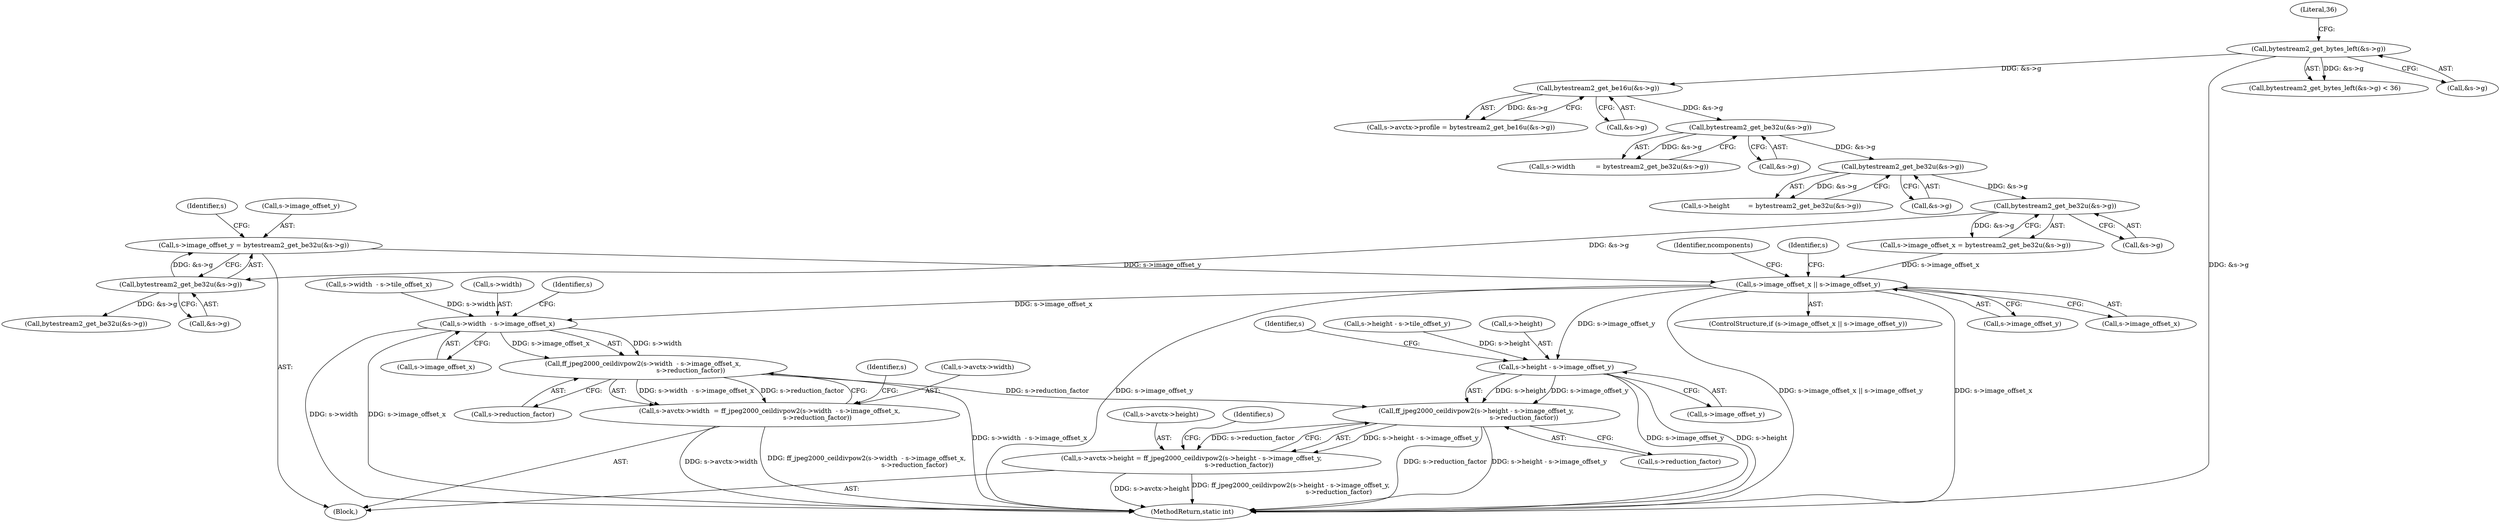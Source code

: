 digraph "0_FFmpeg_780669ef7c23c00836a24921fcc6b03be2b8ca4a@pointer" {
"1000177" [label="(Call,s->image_offset_y = bytestream2_get_be32u(&s->g))"];
"1000181" [label="(Call,bytestream2_get_be32u(&s->g))"];
"1000172" [label="(Call,bytestream2_get_be32u(&s->g))"];
"1000163" [label="(Call,bytestream2_get_be32u(&s->g))"];
"1000154" [label="(Call,bytestream2_get_be32u(&s->g))"];
"1000145" [label="(Call,bytestream2_get_be16u(&s->g))"];
"1000131" [label="(Call,bytestream2_get_bytes_left(&s->g))"];
"1000230" [label="(Call,s->image_offset_x || s->image_offset_y)"];
"1000640" [label="(Call,s->width  - s->image_offset_x)"];
"1000639" [label="(Call,ff_jpeg2000_ceildivpow2(s->width  - s->image_offset_x,\n                                               s->reduction_factor))"];
"1000633" [label="(Call,s->avctx->width  = ff_jpeg2000_ceildivpow2(s->width  - s->image_offset_x,\n                                               s->reduction_factor))"];
"1000656" [label="(Call,ff_jpeg2000_ceildivpow2(s->height - s->image_offset_y,\n                                               s->reduction_factor))"];
"1000650" [label="(Call,s->avctx->height = ff_jpeg2000_ceildivpow2(s->height - s->image_offset_y,\n                                               s->reduction_factor))"];
"1000657" [label="(Call,s->height - s->image_offset_y)"];
"1000150" [label="(Call,s->width          = bytestream2_get_be32u(&s->g))"];
"1000641" [label="(Call,s->width)"];
"1000155" [label="(Call,&s->g)"];
"1000154" [label="(Call,bytestream2_get_be32u(&s->g))"];
"1000648" [label="(Identifier,s)"];
"1000230" [label="(Call,s->image_offset_x || s->image_offset_y)"];
"1000640" [label="(Call,s->width  - s->image_offset_x)"];
"1000181" [label="(Call,bytestream2_get_be32u(&s->g))"];
"1000665" [label="(Identifier,s)"];
"1000159" [label="(Call,s->height         = bytestream2_get_be32u(&s->g))"];
"1000136" [label="(Literal,36)"];
"1000231" [label="(Call,s->image_offset_x)"];
"1000177" [label="(Call,s->image_offset_y = bytestream2_get_be32u(&s->g))"];
"1000139" [label="(Call,s->avctx->profile = bytestream2_get_be16u(&s->g))"];
"1000247" [label="(Identifier,ncomponents)"];
"1000657" [label="(Call,s->height - s->image_offset_y)"];
"1000131" [label="(Call,bytestream2_get_bytes_left(&s->g))"];
"1000190" [label="(Call,bytestream2_get_be32u(&s->g))"];
"1000130" [label="(Call,bytestream2_get_bytes_left(&s->g) < 36)"];
"1000664" [label="(Call,s->reduction_factor)"];
"1000653" [label="(Identifier,s)"];
"1000651" [label="(Call,s->avctx->height)"];
"1000114" [label="(Block,)"];
"1000672" [label="(Identifier,s)"];
"1000511" [label="(Call,s->height - s->tile_offset_y)"];
"1000656" [label="(Call,ff_jpeg2000_ceildivpow2(s->height - s->image_offset_y,\n                                               s->reduction_factor))"];
"1000229" [label="(ControlStructure,if (s->image_offset_x || s->image_offset_y))"];
"1000182" [label="(Call,&s->g)"];
"1000633" [label="(Call,s->avctx->width  = ff_jpeg2000_ceildivpow2(s->width  - s->image_offset_x,\n                                               s->reduction_factor))"];
"1000173" [label="(Call,&s->g)"];
"1000496" [label="(Call,s->width  - s->tile_offset_x)"];
"1000647" [label="(Call,s->reduction_factor)"];
"1000661" [label="(Call,s->image_offset_y)"];
"1000846" [label="(MethodReturn,static int)"];
"1000145" [label="(Call,bytestream2_get_be16u(&s->g))"];
"1000634" [label="(Call,s->avctx->width)"];
"1000178" [label="(Call,s->image_offset_y)"];
"1000234" [label="(Call,s->image_offset_y)"];
"1000240" [label="(Identifier,s)"];
"1000639" [label="(Call,ff_jpeg2000_ceildivpow2(s->width  - s->image_offset_x,\n                                               s->reduction_factor))"];
"1000168" [label="(Call,s->image_offset_x = bytestream2_get_be32u(&s->g))"];
"1000650" [label="(Call,s->avctx->height = ff_jpeg2000_ceildivpow2(s->height - s->image_offset_y,\n                                               s->reduction_factor))"];
"1000188" [label="(Identifier,s)"];
"1000146" [label="(Call,&s->g)"];
"1000658" [label="(Call,s->height)"];
"1000163" [label="(Call,bytestream2_get_be32u(&s->g))"];
"1000644" [label="(Call,s->image_offset_x)"];
"1000132" [label="(Call,&s->g)"];
"1000164" [label="(Call,&s->g)"];
"1000172" [label="(Call,bytestream2_get_be32u(&s->g))"];
"1000177" -> "1000114"  [label="AST: "];
"1000177" -> "1000181"  [label="CFG: "];
"1000178" -> "1000177"  [label="AST: "];
"1000181" -> "1000177"  [label="AST: "];
"1000188" -> "1000177"  [label="CFG: "];
"1000181" -> "1000177"  [label="DDG: &s->g"];
"1000177" -> "1000230"  [label="DDG: s->image_offset_y"];
"1000181" -> "1000182"  [label="CFG: "];
"1000182" -> "1000181"  [label="AST: "];
"1000172" -> "1000181"  [label="DDG: &s->g"];
"1000181" -> "1000190"  [label="DDG: &s->g"];
"1000172" -> "1000168"  [label="AST: "];
"1000172" -> "1000173"  [label="CFG: "];
"1000173" -> "1000172"  [label="AST: "];
"1000168" -> "1000172"  [label="CFG: "];
"1000172" -> "1000168"  [label="DDG: &s->g"];
"1000163" -> "1000172"  [label="DDG: &s->g"];
"1000163" -> "1000159"  [label="AST: "];
"1000163" -> "1000164"  [label="CFG: "];
"1000164" -> "1000163"  [label="AST: "];
"1000159" -> "1000163"  [label="CFG: "];
"1000163" -> "1000159"  [label="DDG: &s->g"];
"1000154" -> "1000163"  [label="DDG: &s->g"];
"1000154" -> "1000150"  [label="AST: "];
"1000154" -> "1000155"  [label="CFG: "];
"1000155" -> "1000154"  [label="AST: "];
"1000150" -> "1000154"  [label="CFG: "];
"1000154" -> "1000150"  [label="DDG: &s->g"];
"1000145" -> "1000154"  [label="DDG: &s->g"];
"1000145" -> "1000139"  [label="AST: "];
"1000145" -> "1000146"  [label="CFG: "];
"1000146" -> "1000145"  [label="AST: "];
"1000139" -> "1000145"  [label="CFG: "];
"1000145" -> "1000139"  [label="DDG: &s->g"];
"1000131" -> "1000145"  [label="DDG: &s->g"];
"1000131" -> "1000130"  [label="AST: "];
"1000131" -> "1000132"  [label="CFG: "];
"1000132" -> "1000131"  [label="AST: "];
"1000136" -> "1000131"  [label="CFG: "];
"1000131" -> "1000846"  [label="DDG: &s->g"];
"1000131" -> "1000130"  [label="DDG: &s->g"];
"1000230" -> "1000229"  [label="AST: "];
"1000230" -> "1000231"  [label="CFG: "];
"1000230" -> "1000234"  [label="CFG: "];
"1000231" -> "1000230"  [label="AST: "];
"1000234" -> "1000230"  [label="AST: "];
"1000240" -> "1000230"  [label="CFG: "];
"1000247" -> "1000230"  [label="CFG: "];
"1000230" -> "1000846"  [label="DDG: s->image_offset_x"];
"1000230" -> "1000846"  [label="DDG: s->image_offset_y"];
"1000230" -> "1000846"  [label="DDG: s->image_offset_x || s->image_offset_y"];
"1000168" -> "1000230"  [label="DDG: s->image_offset_x"];
"1000230" -> "1000640"  [label="DDG: s->image_offset_x"];
"1000230" -> "1000657"  [label="DDG: s->image_offset_y"];
"1000640" -> "1000639"  [label="AST: "];
"1000640" -> "1000644"  [label="CFG: "];
"1000641" -> "1000640"  [label="AST: "];
"1000644" -> "1000640"  [label="AST: "];
"1000648" -> "1000640"  [label="CFG: "];
"1000640" -> "1000846"  [label="DDG: s->width"];
"1000640" -> "1000846"  [label="DDG: s->image_offset_x"];
"1000640" -> "1000639"  [label="DDG: s->width"];
"1000640" -> "1000639"  [label="DDG: s->image_offset_x"];
"1000496" -> "1000640"  [label="DDG: s->width"];
"1000639" -> "1000633"  [label="AST: "];
"1000639" -> "1000647"  [label="CFG: "];
"1000647" -> "1000639"  [label="AST: "];
"1000633" -> "1000639"  [label="CFG: "];
"1000639" -> "1000846"  [label="DDG: s->width  - s->image_offset_x"];
"1000639" -> "1000633"  [label="DDG: s->width  - s->image_offset_x"];
"1000639" -> "1000633"  [label="DDG: s->reduction_factor"];
"1000639" -> "1000656"  [label="DDG: s->reduction_factor"];
"1000633" -> "1000114"  [label="AST: "];
"1000634" -> "1000633"  [label="AST: "];
"1000653" -> "1000633"  [label="CFG: "];
"1000633" -> "1000846"  [label="DDG: ff_jpeg2000_ceildivpow2(s->width  - s->image_offset_x,\n                                               s->reduction_factor)"];
"1000633" -> "1000846"  [label="DDG: s->avctx->width"];
"1000656" -> "1000650"  [label="AST: "];
"1000656" -> "1000664"  [label="CFG: "];
"1000657" -> "1000656"  [label="AST: "];
"1000664" -> "1000656"  [label="AST: "];
"1000650" -> "1000656"  [label="CFG: "];
"1000656" -> "1000846"  [label="DDG: s->reduction_factor"];
"1000656" -> "1000846"  [label="DDG: s->height - s->image_offset_y"];
"1000656" -> "1000650"  [label="DDG: s->height - s->image_offset_y"];
"1000656" -> "1000650"  [label="DDG: s->reduction_factor"];
"1000657" -> "1000656"  [label="DDG: s->height"];
"1000657" -> "1000656"  [label="DDG: s->image_offset_y"];
"1000650" -> "1000114"  [label="AST: "];
"1000651" -> "1000650"  [label="AST: "];
"1000672" -> "1000650"  [label="CFG: "];
"1000650" -> "1000846"  [label="DDG: ff_jpeg2000_ceildivpow2(s->height - s->image_offset_y,\n                                               s->reduction_factor)"];
"1000650" -> "1000846"  [label="DDG: s->avctx->height"];
"1000657" -> "1000661"  [label="CFG: "];
"1000658" -> "1000657"  [label="AST: "];
"1000661" -> "1000657"  [label="AST: "];
"1000665" -> "1000657"  [label="CFG: "];
"1000657" -> "1000846"  [label="DDG: s->image_offset_y"];
"1000657" -> "1000846"  [label="DDG: s->height"];
"1000511" -> "1000657"  [label="DDG: s->height"];
}
